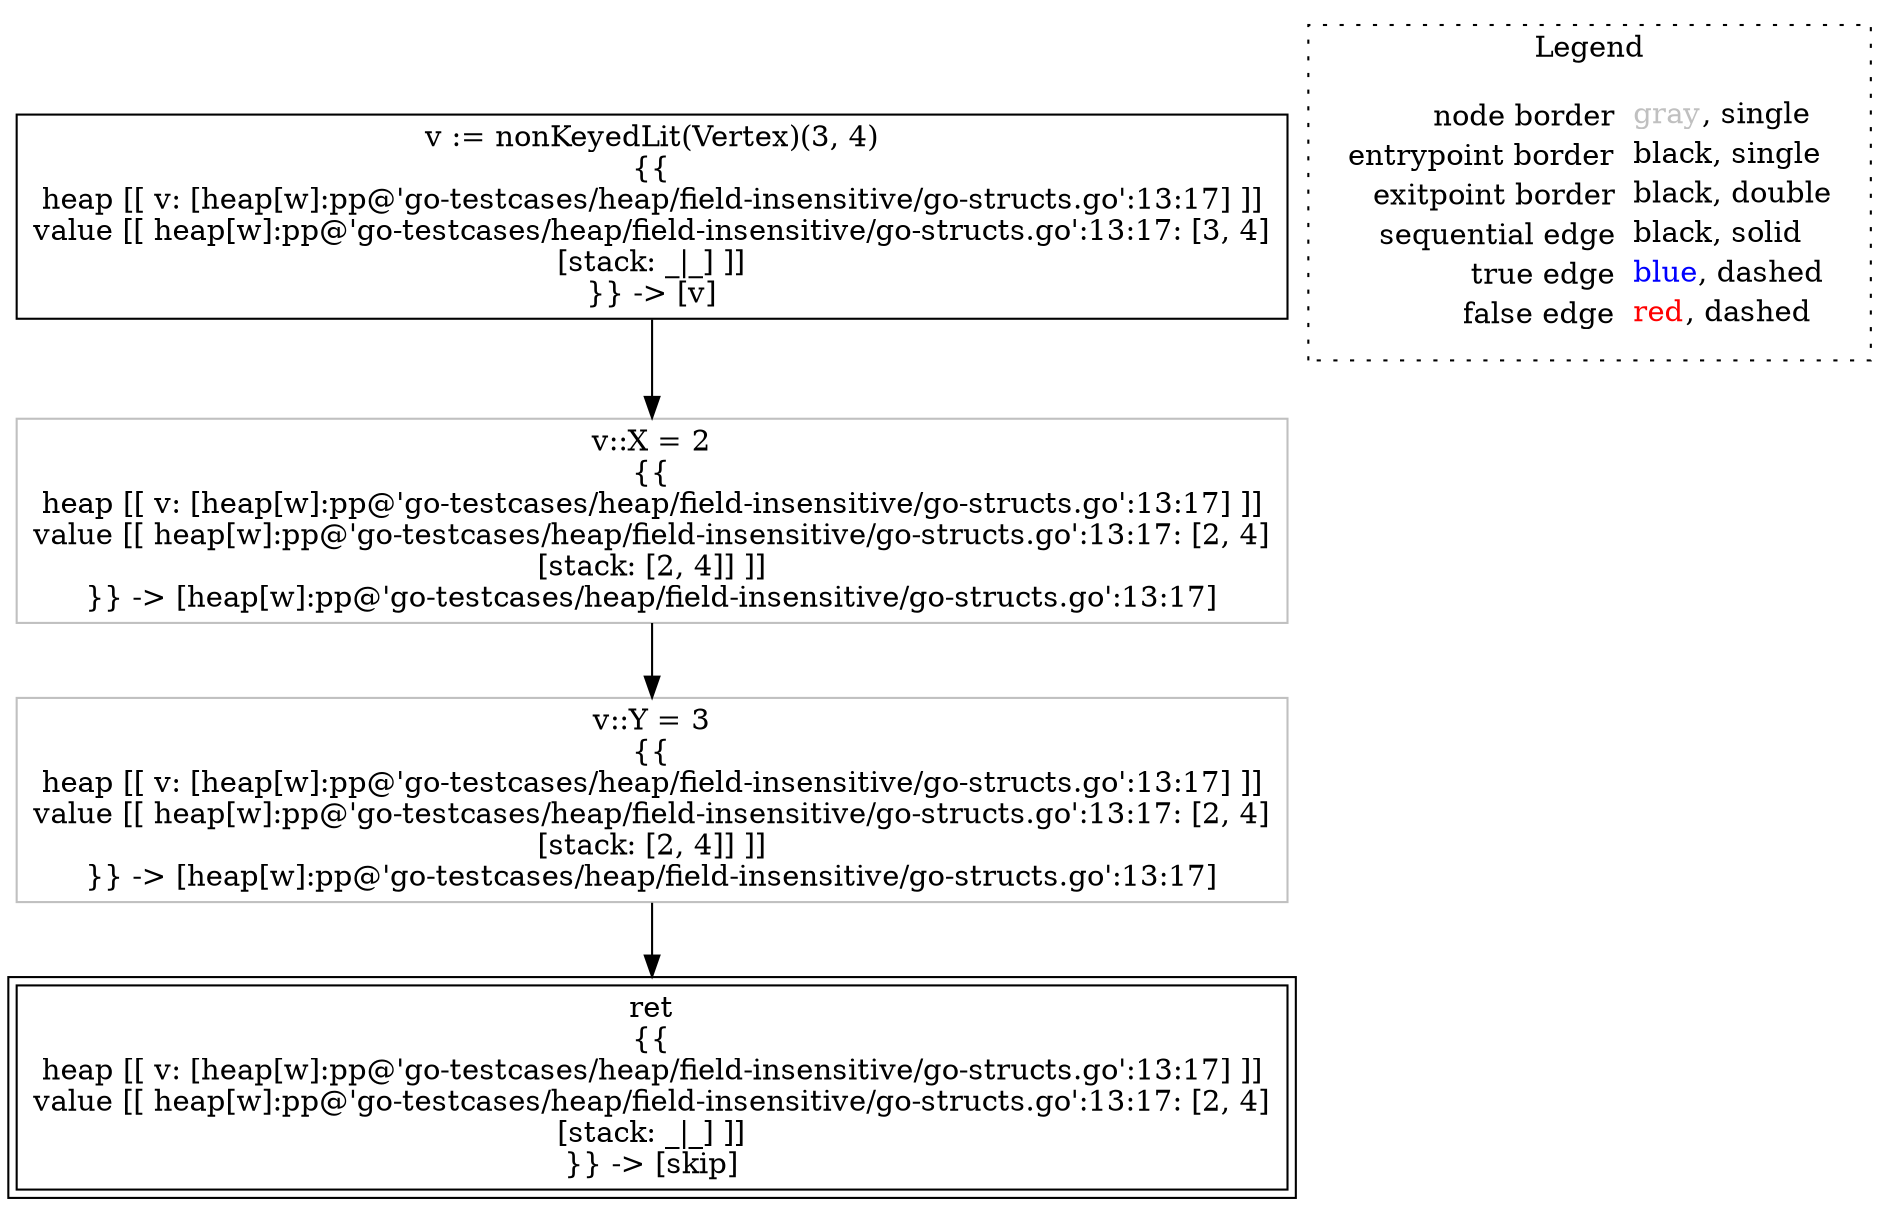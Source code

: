 digraph {
	"node0" [shape="rect",color="black",label=<v := nonKeyedLit(Vertex)(3, 4)<BR/>{{<BR/>heap [[ v: [heap[w]:pp@'go-testcases/heap/field-insensitive/go-structs.go':13:17] ]]<BR/>value [[ heap[w]:pp@'go-testcases/heap/field-insensitive/go-structs.go':13:17: [3, 4]<BR/>[stack: _|_] ]]<BR/>}} -&gt; [v]>];
	"node1" [shape="rect",color="gray",label=<v::Y = 3<BR/>{{<BR/>heap [[ v: [heap[w]:pp@'go-testcases/heap/field-insensitive/go-structs.go':13:17] ]]<BR/>value [[ heap[w]:pp@'go-testcases/heap/field-insensitive/go-structs.go':13:17: [2, 4]<BR/>[stack: [2, 4]] ]]<BR/>}} -&gt; [heap[w]:pp@'go-testcases/heap/field-insensitive/go-structs.go':13:17]>];
	"node2" [shape="rect",color="gray",label=<v::X = 2<BR/>{{<BR/>heap [[ v: [heap[w]:pp@'go-testcases/heap/field-insensitive/go-structs.go':13:17] ]]<BR/>value [[ heap[w]:pp@'go-testcases/heap/field-insensitive/go-structs.go':13:17: [2, 4]<BR/>[stack: [2, 4]] ]]<BR/>}} -&gt; [heap[w]:pp@'go-testcases/heap/field-insensitive/go-structs.go':13:17]>];
	"node3" [shape="rect",color="black",peripheries="2",label=<ret<BR/>{{<BR/>heap [[ v: [heap[w]:pp@'go-testcases/heap/field-insensitive/go-structs.go':13:17] ]]<BR/>value [[ heap[w]:pp@'go-testcases/heap/field-insensitive/go-structs.go':13:17: [2, 4]<BR/>[stack: _|_] ]]<BR/>}} -&gt; [skip]>];
	"node1" -> "node3" [color="black"];
	"node2" -> "node1" [color="black"];
	"node0" -> "node2" [color="black"];
subgraph cluster_legend {
	label="Legend";
	style=dotted;
	node [shape=plaintext];
	"legend" [label=<<table border="0" cellpadding="2" cellspacing="0" cellborder="0"><tr><td align="right">node border&nbsp;</td><td align="left"><font color="gray">gray</font>, single</td></tr><tr><td align="right">entrypoint border&nbsp;</td><td align="left"><font color="black">black</font>, single</td></tr><tr><td align="right">exitpoint border&nbsp;</td><td align="left"><font color="black">black</font>, double</td></tr><tr><td align="right">sequential edge&nbsp;</td><td align="left"><font color="black">black</font>, solid</td></tr><tr><td align="right">true edge&nbsp;</td><td align="left"><font color="blue">blue</font>, dashed</td></tr><tr><td align="right">false edge&nbsp;</td><td align="left"><font color="red">red</font>, dashed</td></tr></table>>];
}

}
